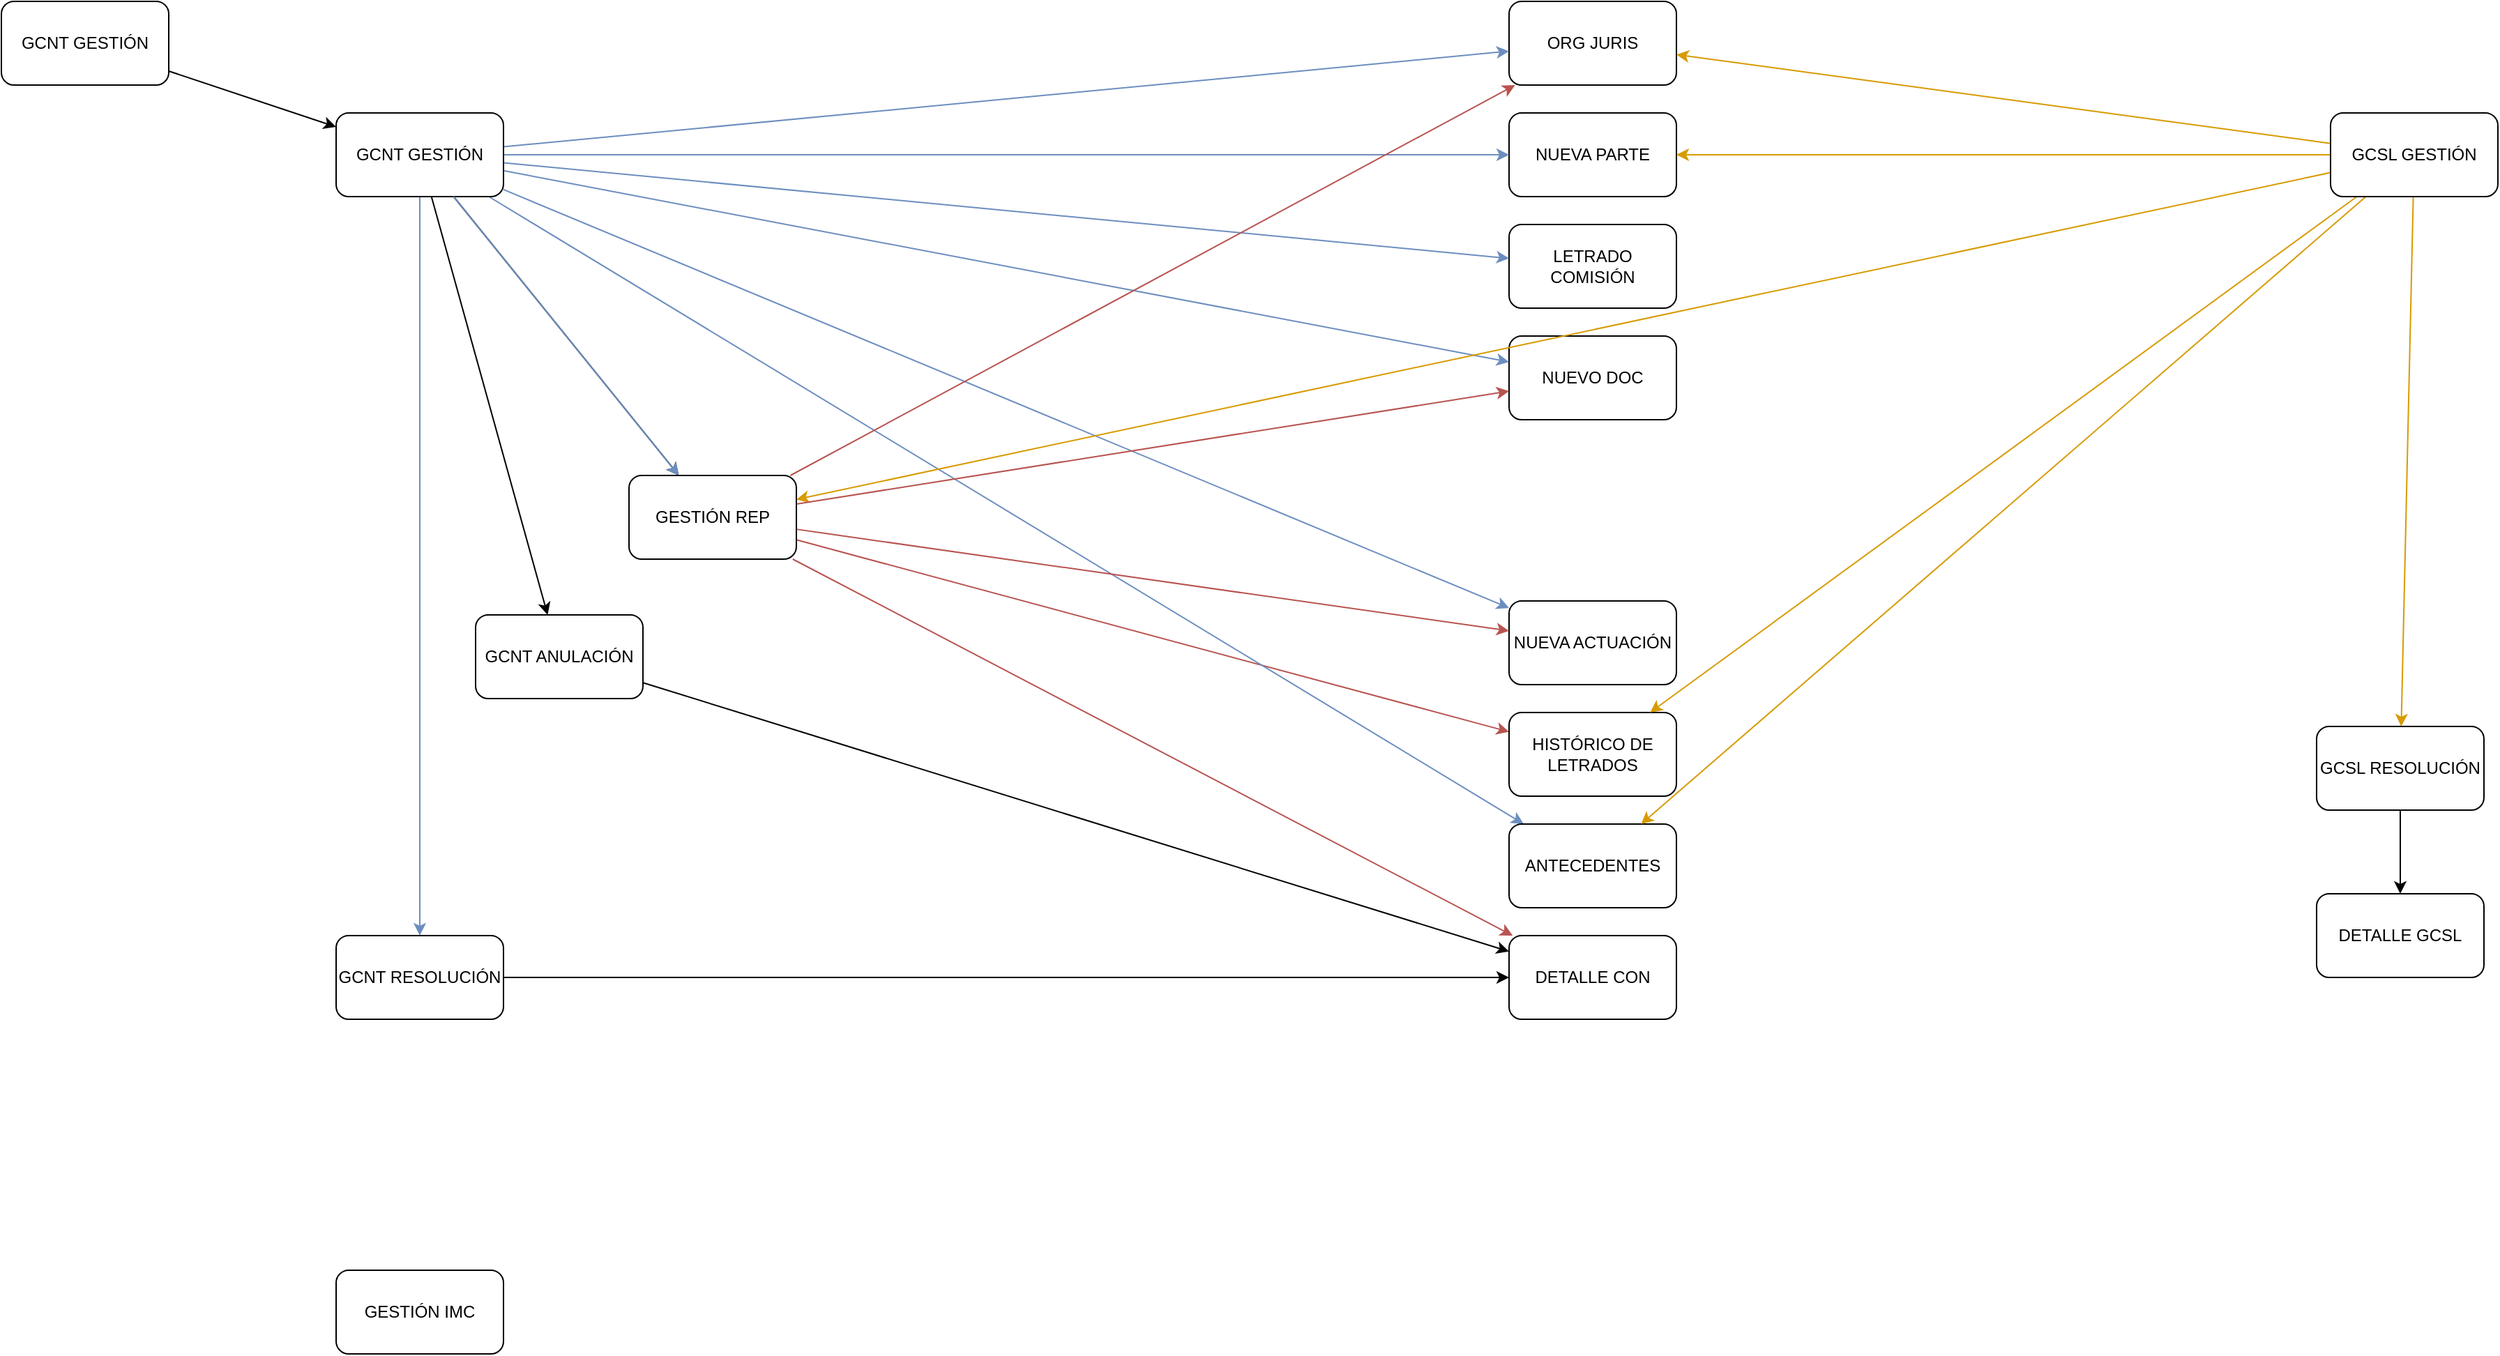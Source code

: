 <mxfile version="24.4.0" type="github">
  <diagram name="Página-1" id="0Frc0wLYxcDbPIDZYO3f">
    <mxGraphModel dx="1603" dy="888" grid="1" gridSize="10" guides="1" tooltips="1" connect="1" arrows="1" fold="1" page="1" pageScale="1" pageWidth="827" pageHeight="1169" math="0" shadow="0">
      <root>
        <mxCell id="0" />
        <mxCell id="1" parent="0" />
        <mxCell id="gZ8VsHPKAwq8TQSJoZsJ-20" style="rounded=0;orthogonalLoop=1;jettySize=auto;html=1;" parent="1" source="gZ8VsHPKAwq8TQSJoZsJ-1" target="gZ8VsHPKAwq8TQSJoZsJ-8" edge="1">
          <mxGeometry relative="1" as="geometry" />
        </mxCell>
        <mxCell id="gZ8VsHPKAwq8TQSJoZsJ-50" style="rounded=0;orthogonalLoop=1;jettySize=auto;html=1;" parent="1" source="gZ8VsHPKAwq8TQSJoZsJ-8" target="gZ8VsHPKAwq8TQSJoZsJ-44" edge="1">
          <mxGeometry relative="1" as="geometry" />
        </mxCell>
        <mxCell id="gZ8VsHPKAwq8TQSJoZsJ-1" value="GCNT GESTIÓN" style="rounded=1;whiteSpace=wrap;html=1;" parent="1" vertex="1">
          <mxGeometry x="40" y="160" width="120" height="60" as="geometry" />
        </mxCell>
        <mxCell id="gZ8VsHPKAwq8TQSJoZsJ-3" value="NUEVA PARTE" style="rounded=1;whiteSpace=wrap;html=1;" parent="1" vertex="1">
          <mxGeometry x="1121" y="240" width="120" height="60" as="geometry" />
        </mxCell>
        <mxCell id="gZ8VsHPKAwq8TQSJoZsJ-4" value="ORG JURIS" style="rounded=1;whiteSpace=wrap;html=1;" parent="1" vertex="1">
          <mxGeometry x="1121" y="160" width="120" height="60" as="geometry" />
        </mxCell>
        <mxCell id="gZ8VsHPKAwq8TQSJoZsJ-5" value="LETRADO COMISIÓN" style="rounded=1;whiteSpace=wrap;html=1;" parent="1" vertex="1">
          <mxGeometry x="1121" y="320" width="120" height="60" as="geometry" />
        </mxCell>
        <mxCell id="gZ8VsHPKAwq8TQSJoZsJ-6" value="NUEVO DOC" style="rounded=1;whiteSpace=wrap;html=1;" parent="1" vertex="1">
          <mxGeometry x="1121" y="400" width="120" height="60" as="geometry" />
        </mxCell>
        <mxCell id="gZ8VsHPKAwq8TQSJoZsJ-7" value="NUEVA ACTUACIÓN" style="rounded=1;whiteSpace=wrap;html=1;" parent="1" vertex="1">
          <mxGeometry x="1121" y="590" width="120" height="60" as="geometry" />
        </mxCell>
        <mxCell id="gZ8VsHPKAwq8TQSJoZsJ-9" style="rounded=0;orthogonalLoop=1;jettySize=auto;html=1;fillColor=#dae8fc;strokeColor=#6c8ebf;" parent="1" source="gZ8VsHPKAwq8TQSJoZsJ-8" target="gZ8VsHPKAwq8TQSJoZsJ-7" edge="1">
          <mxGeometry relative="1" as="geometry" />
        </mxCell>
        <mxCell id="gZ8VsHPKAwq8TQSJoZsJ-10" style="rounded=0;orthogonalLoop=1;jettySize=auto;html=1;fillColor=#dae8fc;strokeColor=#6c8ebf;" parent="1" source="gZ8VsHPKAwq8TQSJoZsJ-8" target="gZ8VsHPKAwq8TQSJoZsJ-6" edge="1">
          <mxGeometry relative="1" as="geometry" />
        </mxCell>
        <mxCell id="gZ8VsHPKAwq8TQSJoZsJ-11" style="rounded=0;orthogonalLoop=1;jettySize=auto;html=1;fillColor=#dae8fc;strokeColor=#6c8ebf;" parent="1" source="gZ8VsHPKAwq8TQSJoZsJ-8" target="gZ8VsHPKAwq8TQSJoZsJ-3" edge="1">
          <mxGeometry relative="1" as="geometry" />
        </mxCell>
        <mxCell id="gZ8VsHPKAwq8TQSJoZsJ-12" style="rounded=0;orthogonalLoop=1;jettySize=auto;html=1;fillColor=#dae8fc;strokeColor=#6c8ebf;" parent="1" source="gZ8VsHPKAwq8TQSJoZsJ-8" target="gZ8VsHPKAwq8TQSJoZsJ-4" edge="1">
          <mxGeometry relative="1" as="geometry" />
        </mxCell>
        <mxCell id="gZ8VsHPKAwq8TQSJoZsJ-13" style="rounded=0;orthogonalLoop=1;jettySize=auto;html=1;fillColor=#dae8fc;strokeColor=#6c8ebf;" parent="1" source="gZ8VsHPKAwq8TQSJoZsJ-8" target="gZ8VsHPKAwq8TQSJoZsJ-5" edge="1">
          <mxGeometry relative="1" as="geometry">
            <mxPoint x="400" y="270" as="sourcePoint" />
          </mxGeometry>
        </mxCell>
        <mxCell id="gZ8VsHPKAwq8TQSJoZsJ-22" style="rounded=0;orthogonalLoop=1;jettySize=auto;html=1;fillColor=#dae8fc;strokeColor=#6c8ebf;" parent="1" source="gZ8VsHPKAwq8TQSJoZsJ-8" target="gZ8VsHPKAwq8TQSJoZsJ-21" edge="1">
          <mxGeometry relative="1" as="geometry" />
        </mxCell>
        <mxCell id="gZ8VsHPKAwq8TQSJoZsJ-26" style="rounded=0;orthogonalLoop=1;jettySize=auto;html=1;fillColor=#f8cecc;strokeColor=#b85450;" parent="1" source="gZ8VsHPKAwq8TQSJoZsJ-44" target="gZ8VsHPKAwq8TQSJoZsJ-25" edge="1">
          <mxGeometry relative="1" as="geometry" />
        </mxCell>
        <mxCell id="gZ8VsHPKAwq8TQSJoZsJ-28" style="rounded=0;orthogonalLoop=1;jettySize=auto;html=1;fillColor=#dae8fc;strokeColor=#6c8ebf;" parent="1" source="gZ8VsHPKAwq8TQSJoZsJ-8" target="gZ8VsHPKAwq8TQSJoZsJ-27" edge="1">
          <mxGeometry relative="1" as="geometry" />
        </mxCell>
        <mxCell id="gZ8VsHPKAwq8TQSJoZsJ-60" style="rounded=0;orthogonalLoop=1;jettySize=auto;html=1;" parent="1" source="gZ8VsHPKAwq8TQSJoZsJ-8" target="gZ8VsHPKAwq8TQSJoZsJ-59" edge="1">
          <mxGeometry relative="1" as="geometry" />
        </mxCell>
        <mxCell id="gZ8VsHPKAwq8TQSJoZsJ-8" value="GCNT GESTIÓN" style="rounded=1;whiteSpace=wrap;html=1;" parent="1" vertex="1">
          <mxGeometry x="280" y="240" width="120" height="60" as="geometry" />
        </mxCell>
        <mxCell id="gZ8VsHPKAwq8TQSJoZsJ-24" style="rounded=0;orthogonalLoop=1;jettySize=auto;html=1;exitX=1;exitY=0.5;exitDx=0;exitDy=0;" parent="1" source="gZ8VsHPKAwq8TQSJoZsJ-21" target="gZ8VsHPKAwq8TQSJoZsJ-23" edge="1">
          <mxGeometry relative="1" as="geometry" />
        </mxCell>
        <mxCell id="gZ8VsHPKAwq8TQSJoZsJ-21" value="GCNT RESOLUCIÓN" style="rounded=1;whiteSpace=wrap;html=1;" parent="1" vertex="1">
          <mxGeometry x="280" y="830" width="120" height="60" as="geometry" />
        </mxCell>
        <mxCell id="gZ8VsHPKAwq8TQSJoZsJ-23" value="DETALLE CON" style="rounded=1;whiteSpace=wrap;html=1;" parent="1" vertex="1">
          <mxGeometry x="1121" y="830" width="120" height="60" as="geometry" />
        </mxCell>
        <mxCell id="gZ8VsHPKAwq8TQSJoZsJ-25" value="HISTÓRICO DE LETRADOS" style="rounded=1;whiteSpace=wrap;html=1;" parent="1" vertex="1">
          <mxGeometry x="1121" y="670" width="120" height="60" as="geometry" />
        </mxCell>
        <mxCell id="gZ8VsHPKAwq8TQSJoZsJ-27" value="ANTECEDENTES" style="rounded=1;whiteSpace=wrap;html=1;" parent="1" vertex="1">
          <mxGeometry x="1121" y="750" width="120" height="60" as="geometry" />
        </mxCell>
        <mxCell id="gZ8VsHPKAwq8TQSJoZsJ-43" style="rounded=0;orthogonalLoop=1;jettySize=auto;html=1;fillColor=#ffe6cc;strokeColor=#d79b00;" parent="1" source="gZ8VsHPKAwq8TQSJoZsJ-32" target="gZ8VsHPKAwq8TQSJoZsJ-42" edge="1">
          <mxGeometry relative="1" as="geometry" />
        </mxCell>
        <mxCell id="gZ8VsHPKAwq8TQSJoZsJ-38" style="rounded=0;orthogonalLoop=1;jettySize=auto;html=1;fillColor=#ffe6cc;strokeColor=#d79b00;" parent="1" source="gZ8VsHPKAwq8TQSJoZsJ-32" target="gZ8VsHPKAwq8TQSJoZsJ-25" edge="1">
          <mxGeometry relative="1" as="geometry" />
        </mxCell>
        <mxCell id="gZ8VsHPKAwq8TQSJoZsJ-39" style="rounded=0;orthogonalLoop=1;jettySize=auto;html=1;fillColor=#ffe6cc;strokeColor=#d79b00;" parent="1" source="gZ8VsHPKAwq8TQSJoZsJ-32" target="gZ8VsHPKAwq8TQSJoZsJ-27" edge="1">
          <mxGeometry relative="1" as="geometry" />
        </mxCell>
        <mxCell id="gZ8VsHPKAwq8TQSJoZsJ-51" style="rounded=0;orthogonalLoop=1;jettySize=auto;html=1;fillColor=#ffe6cc;strokeColor=#d79b00;" parent="1" source="gZ8VsHPKAwq8TQSJoZsJ-32" target="gZ8VsHPKAwq8TQSJoZsJ-44" edge="1">
          <mxGeometry relative="1" as="geometry" />
        </mxCell>
        <mxCell id="gZ8VsHPKAwq8TQSJoZsJ-52" style="rounded=0;orthogonalLoop=1;jettySize=auto;html=1;fillColor=#ffe6cc;strokeColor=#d79b00;" parent="1" source="gZ8VsHPKAwq8TQSJoZsJ-32" target="gZ8VsHPKAwq8TQSJoZsJ-3" edge="1">
          <mxGeometry relative="1" as="geometry" />
        </mxCell>
        <mxCell id="gZ8VsHPKAwq8TQSJoZsJ-53" style="rounded=0;orthogonalLoop=1;jettySize=auto;html=1;fillColor=#ffe6cc;strokeColor=#d79b00;" parent="1" source="gZ8VsHPKAwq8TQSJoZsJ-32" target="gZ8VsHPKAwq8TQSJoZsJ-4" edge="1">
          <mxGeometry relative="1" as="geometry" />
        </mxCell>
        <mxCell id="gZ8VsHPKAwq8TQSJoZsJ-32" value="GCSL GESTIÓN" style="rounded=1;whiteSpace=wrap;html=1;" parent="1" vertex="1">
          <mxGeometry x="1710" y="240" width="120" height="60" as="geometry" />
        </mxCell>
        <mxCell id="gZ8VsHPKAwq8TQSJoZsJ-56" style="rounded=0;orthogonalLoop=1;jettySize=auto;html=1;" parent="1" source="gZ8VsHPKAwq8TQSJoZsJ-42" target="gZ8VsHPKAwq8TQSJoZsJ-55" edge="1">
          <mxGeometry relative="1" as="geometry" />
        </mxCell>
        <mxCell id="gZ8VsHPKAwq8TQSJoZsJ-42" value="GCSL RESOLUCIÓN" style="rounded=1;whiteSpace=wrap;html=1;" parent="1" vertex="1">
          <mxGeometry x="1700" y="680" width="120" height="60" as="geometry" />
        </mxCell>
        <mxCell id="gZ8VsHPKAwq8TQSJoZsJ-45" style="rounded=0;orthogonalLoop=1;jettySize=auto;html=1;fillColor=#f8cecc;strokeColor=#b85450;" parent="1" source="gZ8VsHPKAwq8TQSJoZsJ-44" target="gZ8VsHPKAwq8TQSJoZsJ-6" edge="1">
          <mxGeometry relative="1" as="geometry" />
        </mxCell>
        <mxCell id="gZ8VsHPKAwq8TQSJoZsJ-46" style="rounded=0;orthogonalLoop=1;jettySize=auto;html=1;fillColor=#f8cecc;strokeColor=#b85450;" parent="1" source="gZ8VsHPKAwq8TQSJoZsJ-44" target="gZ8VsHPKAwq8TQSJoZsJ-7" edge="1">
          <mxGeometry relative="1" as="geometry" />
        </mxCell>
        <mxCell id="gZ8VsHPKAwq8TQSJoZsJ-47" style="rounded=0;orthogonalLoop=1;jettySize=auto;html=1;fillColor=#f8cecc;strokeColor=#b85450;" parent="1" source="gZ8VsHPKAwq8TQSJoZsJ-44" target="gZ8VsHPKAwq8TQSJoZsJ-23" edge="1">
          <mxGeometry relative="1" as="geometry" />
        </mxCell>
        <mxCell id="gZ8VsHPKAwq8TQSJoZsJ-48" style="rounded=0;orthogonalLoop=1;jettySize=auto;html=1;fillColor=#f8cecc;strokeColor=#b85450;" parent="1" source="gZ8VsHPKAwq8TQSJoZsJ-44" target="gZ8VsHPKAwq8TQSJoZsJ-4" edge="1">
          <mxGeometry relative="1" as="geometry" />
        </mxCell>
        <mxCell id="gZ8VsHPKAwq8TQSJoZsJ-49" value="GESTIÓN IMC" style="rounded=1;whiteSpace=wrap;html=1;" parent="1" vertex="1">
          <mxGeometry x="280" y="1070" width="120" height="60" as="geometry" />
        </mxCell>
        <mxCell id="gZ8VsHPKAwq8TQSJoZsJ-54" value="" style="rounded=0;orthogonalLoop=1;jettySize=auto;html=1;fillColor=#dae8fc;strokeColor=#6c8ebf;" parent="1" source="gZ8VsHPKAwq8TQSJoZsJ-8" target="gZ8VsHPKAwq8TQSJoZsJ-44" edge="1">
          <mxGeometry relative="1" as="geometry">
            <mxPoint x="400" y="270" as="sourcePoint" />
            <mxPoint x="680" y="590" as="targetPoint" />
          </mxGeometry>
        </mxCell>
        <mxCell id="gZ8VsHPKAwq8TQSJoZsJ-44" value="GESTIÓN REP" style="rounded=1;whiteSpace=wrap;html=1;" parent="1" vertex="1">
          <mxGeometry x="490" y="500" width="120" height="60" as="geometry" />
        </mxCell>
        <mxCell id="gZ8VsHPKAwq8TQSJoZsJ-55" value="DETALLE GCSL" style="rounded=1;whiteSpace=wrap;html=1;" parent="1" vertex="1">
          <mxGeometry x="1700" y="800" width="120" height="60" as="geometry" />
        </mxCell>
        <mxCell id="gZ8VsHPKAwq8TQSJoZsJ-61" style="rounded=0;orthogonalLoop=1;jettySize=auto;html=1;" parent="1" source="gZ8VsHPKAwq8TQSJoZsJ-59" target="gZ8VsHPKAwq8TQSJoZsJ-23" edge="1">
          <mxGeometry relative="1" as="geometry" />
        </mxCell>
        <mxCell id="gZ8VsHPKAwq8TQSJoZsJ-59" value="GCNT ANULACIÓN" style="rounded=1;whiteSpace=wrap;html=1;" parent="1" vertex="1">
          <mxGeometry x="380" y="600" width="120" height="60" as="geometry" />
        </mxCell>
      </root>
    </mxGraphModel>
  </diagram>
</mxfile>
